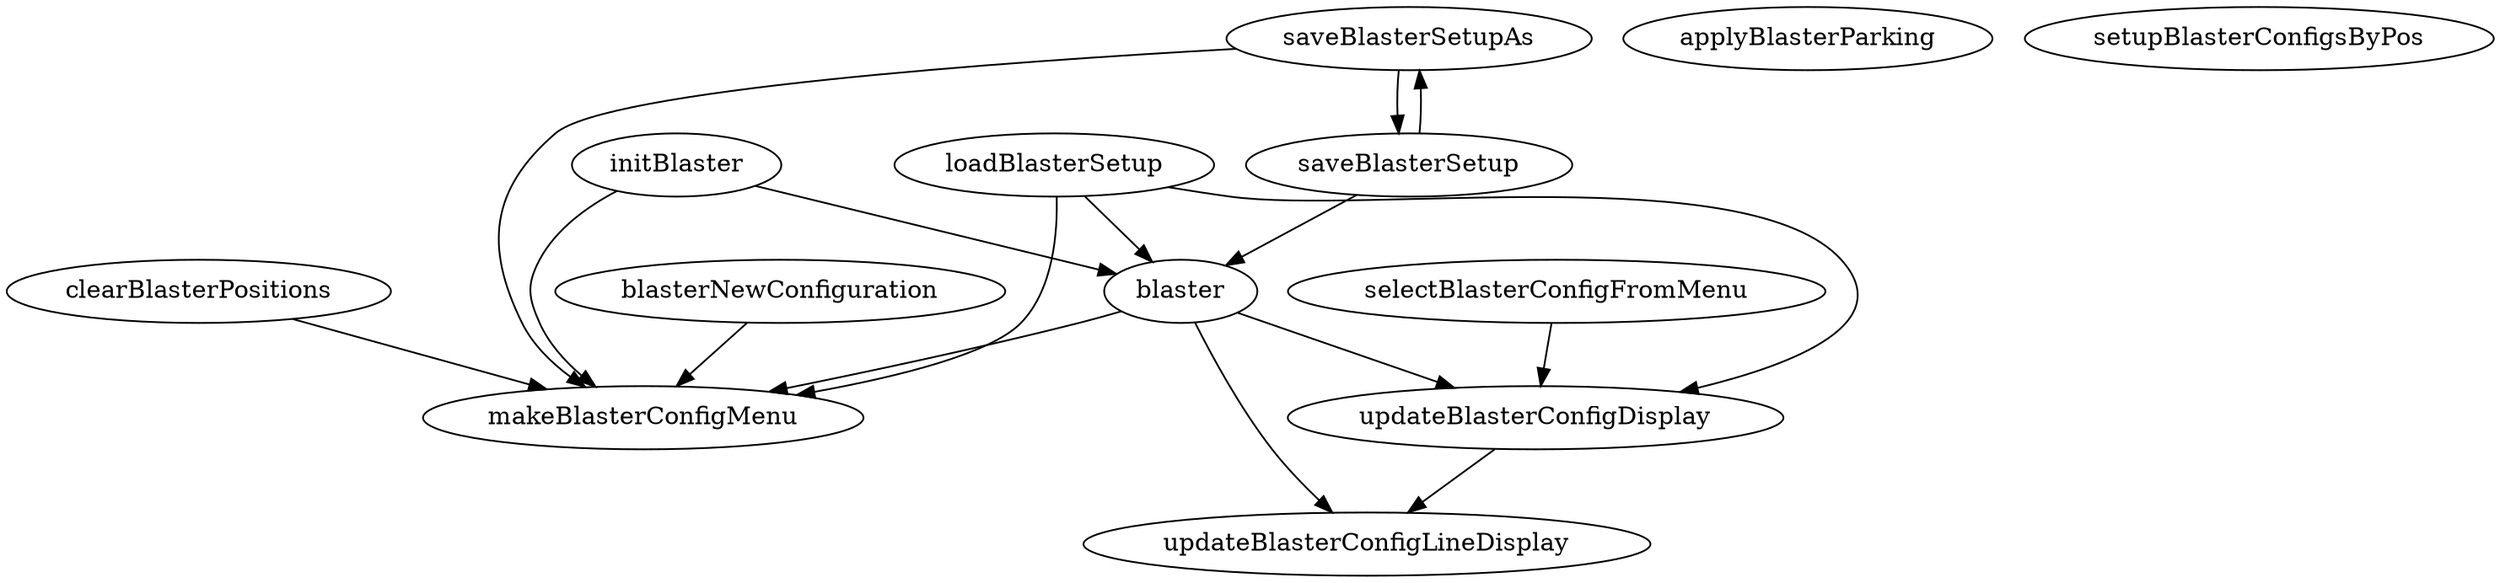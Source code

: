 /* Created by mdot for Matlab */
digraph m2html {
  blaster -> makeBlasterConfigMenu;
  blaster -> updateBlasterConfigDisplay;
  blaster -> updateBlasterConfigLineDisplay;
  blasterNewConfiguration -> makeBlasterConfigMenu;
  clearBlasterPositions -> makeBlasterConfigMenu;
  initBlaster -> blaster;
  initBlaster -> makeBlasterConfigMenu;
  loadBlasterSetup -> blaster;
  loadBlasterSetup -> makeBlasterConfigMenu;
  loadBlasterSetup -> updateBlasterConfigDisplay;
  saveBlasterSetup -> blaster;
  saveBlasterSetup -> saveBlasterSetupAs;
  saveBlasterSetupAs -> makeBlasterConfigMenu;
  saveBlasterSetupAs -> saveBlasterSetup;
  selectBlasterConfigFromMenu -> updateBlasterConfigDisplay;
  updateBlasterConfigDisplay -> updateBlasterConfigLineDisplay;

  applyBlasterParking [URL="applyBlasterParking.html"];
  blaster [URL="blaster.html"];
  blasterNewConfiguration [URL="blasterNewConfiguration.html"];
  clearBlasterPositions [URL="clearBlasterPositions.html"];
  initBlaster [URL="initBlaster.html"];
  loadBlasterSetup [URL="loadBlasterSetup.html"];
  makeBlasterConfigMenu [URL="makeBlasterConfigMenu.html"];
  saveBlasterSetup [URL="saveBlasterSetup.html"];
  saveBlasterSetupAs [URL="saveBlasterSetupAs.html"];
  selectBlasterConfigFromMenu [URL="selectBlasterConfigFromMenu.html"];
  setupBlasterConfigsByPos [URL="setupBlasterConfigsByPos.html"];
  updateBlasterConfigDisplay [URL="updateBlasterConfigDisplay.html"];
  updateBlasterConfigLineDisplay [URL="updateBlasterConfigLineDisplay.html"];
}